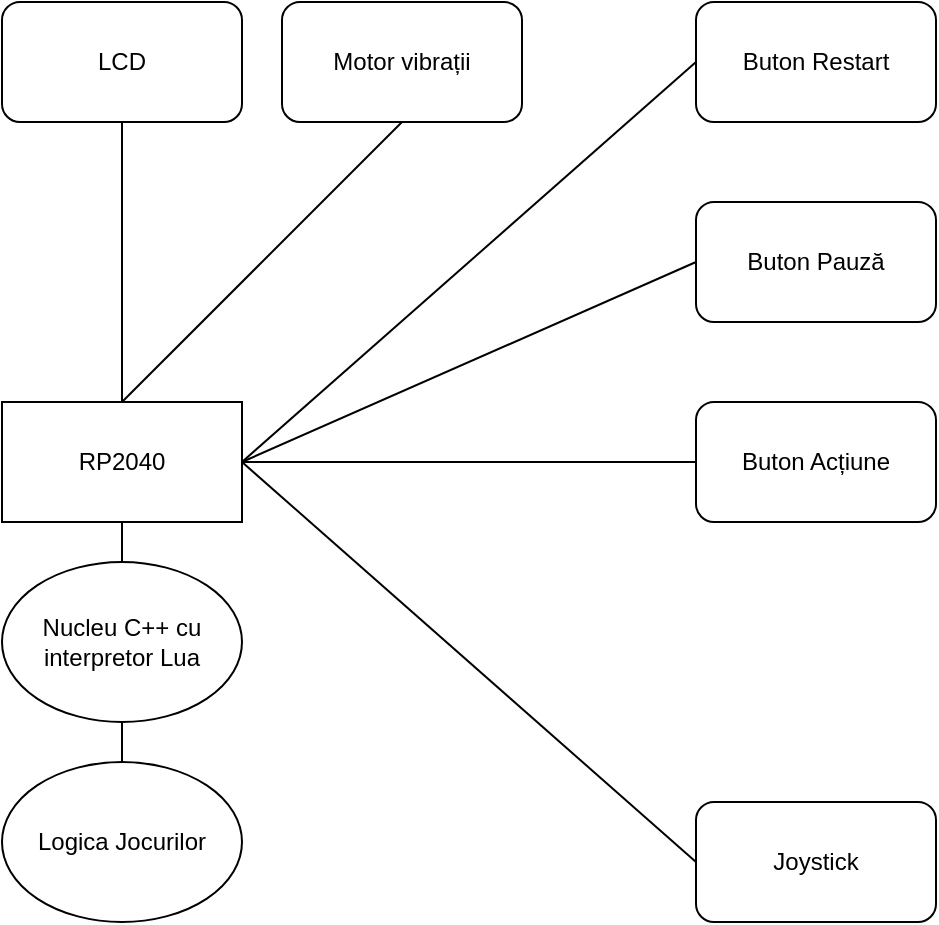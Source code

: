 <mxfile version="26.2.14">
  <diagram name="Page-1" id="vTQrJC9iYYrh_ZkiWa7x">
    <mxGraphModel dx="1426" dy="763" grid="1" gridSize="10" guides="1" tooltips="1" connect="1" arrows="1" fold="1" page="1" pageScale="1" pageWidth="850" pageHeight="1100" math="0" shadow="0">
      <root>
        <mxCell id="0" />
        <mxCell id="1" parent="0" />
        <mxCell id="kbBckN638hhul-Fykpcc-1" value="RP2040" style="rounded=0;whiteSpace=wrap;html=1;" vertex="1" parent="1">
          <mxGeometry x="370" y="290" width="120" height="60" as="geometry" />
        </mxCell>
        <mxCell id="kbBckN638hhul-Fykpcc-2" value="LCD" style="rounded=1;whiteSpace=wrap;html=1;" vertex="1" parent="1">
          <mxGeometry x="370" y="90" width="120" height="60" as="geometry" />
        </mxCell>
        <mxCell id="kbBckN638hhul-Fykpcc-3" value="" style="endArrow=none;html=1;rounded=0;entryX=0.5;entryY=0;entryDx=0;entryDy=0;exitX=0.5;exitY=1;exitDx=0;exitDy=0;" edge="1" parent="1" source="kbBckN638hhul-Fykpcc-2" target="kbBckN638hhul-Fykpcc-1">
          <mxGeometry width="50" height="50" relative="1" as="geometry">
            <mxPoint x="400" y="420" as="sourcePoint" />
            <mxPoint x="450" y="370" as="targetPoint" />
          </mxGeometry>
        </mxCell>
        <mxCell id="kbBckN638hhul-Fykpcc-4" value="Buton Acțiune" style="rounded=1;whiteSpace=wrap;html=1;" vertex="1" parent="1">
          <mxGeometry x="717" y="290" width="120" height="60" as="geometry" />
        </mxCell>
        <mxCell id="kbBckN638hhul-Fykpcc-5" value="Buton Pauză" style="rounded=1;whiteSpace=wrap;html=1;" vertex="1" parent="1">
          <mxGeometry x="717" y="190" width="120" height="60" as="geometry" />
        </mxCell>
        <mxCell id="kbBckN638hhul-Fykpcc-6" value="Buton Restart" style="rounded=1;whiteSpace=wrap;html=1;" vertex="1" parent="1">
          <mxGeometry x="717" y="90" width="120" height="60" as="geometry" />
        </mxCell>
        <mxCell id="kbBckN638hhul-Fykpcc-7" value="Joystick" style="rounded=1;whiteSpace=wrap;html=1;" vertex="1" parent="1">
          <mxGeometry x="717" y="490" width="120" height="60" as="geometry" />
        </mxCell>
        <mxCell id="kbBckN638hhul-Fykpcc-8" value="" style="endArrow=none;html=1;rounded=0;entryX=0;entryY=0.5;entryDx=0;entryDy=0;" edge="1" parent="1" target="kbBckN638hhul-Fykpcc-6">
          <mxGeometry width="50" height="50" relative="1" as="geometry">
            <mxPoint x="490" y="320" as="sourcePoint" />
            <mxPoint x="540" y="270" as="targetPoint" />
          </mxGeometry>
        </mxCell>
        <mxCell id="kbBckN638hhul-Fykpcc-9" value="" style="endArrow=none;html=1;rounded=0;entryX=0;entryY=0.5;entryDx=0;entryDy=0;exitX=1;exitY=0.5;exitDx=0;exitDy=0;" edge="1" parent="1" source="kbBckN638hhul-Fykpcc-1" target="kbBckN638hhul-Fykpcc-5">
          <mxGeometry width="50" height="50" relative="1" as="geometry">
            <mxPoint x="500" y="330" as="sourcePoint" />
            <mxPoint x="630" y="130" as="targetPoint" />
          </mxGeometry>
        </mxCell>
        <mxCell id="kbBckN638hhul-Fykpcc-10" value="" style="endArrow=none;html=1;rounded=0;entryX=0;entryY=0.5;entryDx=0;entryDy=0;" edge="1" parent="1" target="kbBckN638hhul-Fykpcc-4">
          <mxGeometry width="50" height="50" relative="1" as="geometry">
            <mxPoint x="490" y="320" as="sourcePoint" />
            <mxPoint x="640" y="140" as="targetPoint" />
          </mxGeometry>
        </mxCell>
        <mxCell id="kbBckN638hhul-Fykpcc-11" value="" style="endArrow=none;html=1;rounded=0;entryX=0;entryY=0.5;entryDx=0;entryDy=0;exitX=1;exitY=0.5;exitDx=0;exitDy=0;" edge="1" parent="1" source="kbBckN638hhul-Fykpcc-1" target="kbBckN638hhul-Fykpcc-7">
          <mxGeometry width="50" height="50" relative="1" as="geometry">
            <mxPoint x="520" y="350" as="sourcePoint" />
            <mxPoint x="650" y="150" as="targetPoint" />
          </mxGeometry>
        </mxCell>
        <mxCell id="kbBckN638hhul-Fykpcc-12" value="Nucleu C++ cu interpretor Lua" style="ellipse;whiteSpace=wrap;html=1;" vertex="1" parent="1">
          <mxGeometry x="370" y="370" width="120" height="80" as="geometry" />
        </mxCell>
        <mxCell id="kbBckN638hhul-Fykpcc-13" value="Logica Jocurilor" style="ellipse;whiteSpace=wrap;html=1;" vertex="1" parent="1">
          <mxGeometry x="370" y="470" width="120" height="80" as="geometry" />
        </mxCell>
        <mxCell id="kbBckN638hhul-Fykpcc-14" value="" style="endArrow=none;html=1;rounded=0;exitX=0.5;exitY=0;exitDx=0;exitDy=0;" edge="1" parent="1" source="kbBckN638hhul-Fykpcc-12">
          <mxGeometry width="50" height="50" relative="1" as="geometry">
            <mxPoint x="380" y="400" as="sourcePoint" />
            <mxPoint x="430" y="350" as="targetPoint" />
          </mxGeometry>
        </mxCell>
        <mxCell id="kbBckN638hhul-Fykpcc-15" value="" style="endArrow=none;html=1;rounded=0;entryX=0.5;entryY=1;entryDx=0;entryDy=0;" edge="1" parent="1" source="kbBckN638hhul-Fykpcc-13" target="kbBckN638hhul-Fykpcc-12">
          <mxGeometry width="50" height="50" relative="1" as="geometry">
            <mxPoint x="440" y="380" as="sourcePoint" />
            <mxPoint x="440" y="360" as="targetPoint" />
          </mxGeometry>
        </mxCell>
        <mxCell id="kbBckN638hhul-Fykpcc-16" value="Motor vibrații" style="rounded=1;whiteSpace=wrap;html=1;" vertex="1" parent="1">
          <mxGeometry x="510" y="90" width="120" height="60" as="geometry" />
        </mxCell>
        <mxCell id="kbBckN638hhul-Fykpcc-17" value="" style="endArrow=none;html=1;rounded=0;exitX=0.5;exitY=1;exitDx=0;exitDy=0;" edge="1" parent="1" source="kbBckN638hhul-Fykpcc-16">
          <mxGeometry width="50" height="50" relative="1" as="geometry">
            <mxPoint x="440" y="160" as="sourcePoint" />
            <mxPoint x="430" y="290" as="targetPoint" />
          </mxGeometry>
        </mxCell>
      </root>
    </mxGraphModel>
  </diagram>
</mxfile>
